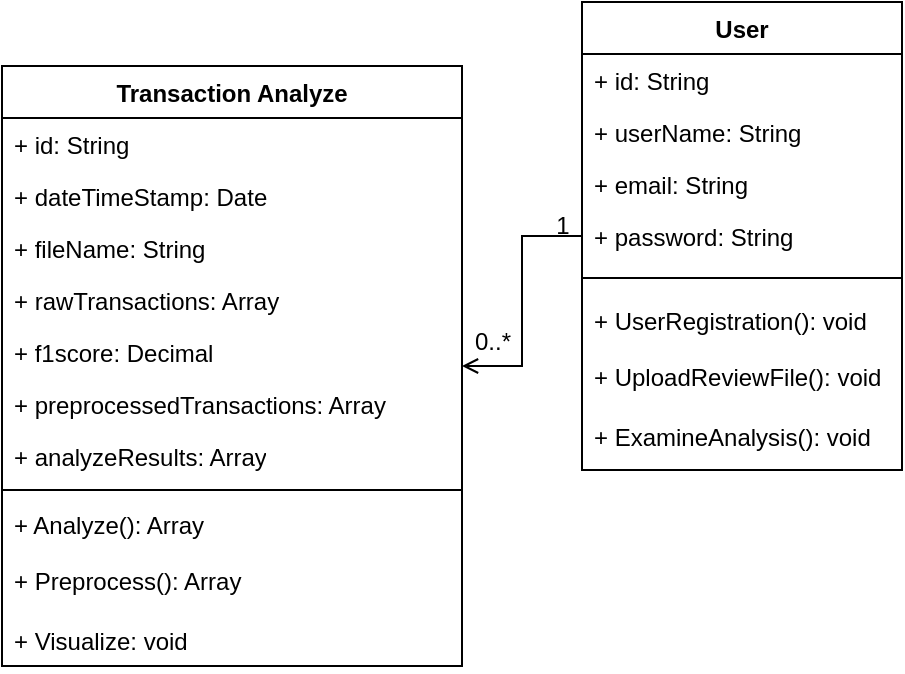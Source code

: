 <mxfile version="19.0.3" type="device"><diagram name="Page-1" id="c4acf3e9-155e-7222-9cf6-157b1a14988f"><mxGraphModel dx="1250" dy="489" grid="1" gridSize="10" guides="1" tooltips="1" connect="1" arrows="1" fold="1" page="1" pageScale="1" pageWidth="850" pageHeight="1100" background="none" math="0" shadow="0"><root><mxCell id="0"/><mxCell id="1" parent="0"/><mxCell id="VfPtL1h3xzZZ-I4M5rt7-3" value="Transaction Analyze" style="swimlane;fontStyle=1;align=center;verticalAlign=top;childLayout=stackLayout;horizontal=1;startSize=26;horizontalStack=0;resizeParent=1;resizeParentMax=0;resizeLast=0;collapsible=1;marginBottom=0;" parent="1" vertex="1"><mxGeometry x="150" y="92" width="230" height="300" as="geometry"/></mxCell><mxCell id="VfPtL1h3xzZZ-I4M5rt7-9" value="+ id: String" style="text;html=1;strokeColor=none;fillColor=none;align=left;verticalAlign=top;spacingLeft=4;spacingRight=4;whiteSpace=wrap;overflow=hidden;rotatable=0;points=[[0,0.5],[1,0.5]];portConstraint=eastwest;" parent="VfPtL1h3xzZZ-I4M5rt7-3" vertex="1"><mxGeometry y="26" width="230" height="26" as="geometry"/></mxCell><mxCell id="VfPtL1h3xzZZ-I4M5rt7-11" value="+ dateTimeStamp: Date" style="text;html=1;strokeColor=none;fillColor=none;align=left;verticalAlign=top;spacingLeft=4;spacingRight=4;whiteSpace=wrap;overflow=hidden;rotatable=0;points=[[0,0.5],[1,0.5]];portConstraint=eastwest;" parent="VfPtL1h3xzZZ-I4M5rt7-3" vertex="1"><mxGeometry y="52" width="230" height="26" as="geometry"/></mxCell><mxCell id="VfPtL1h3xzZZ-I4M5rt7-38" value="+ fileName: String" style="text;html=1;strokeColor=none;fillColor=none;align=left;verticalAlign=top;spacingLeft=4;spacingRight=4;whiteSpace=wrap;overflow=hidden;rotatable=0;points=[[0,0.5],[1,0.5]];portConstraint=eastwest;" parent="VfPtL1h3xzZZ-I4M5rt7-3" vertex="1"><mxGeometry y="78" width="230" height="26" as="geometry"/></mxCell><mxCell id="VfPtL1h3xzZZ-I4M5rt7-40" value="+ rawTransactions: Array" style="text;html=1;strokeColor=none;fillColor=none;align=left;verticalAlign=top;spacingLeft=4;spacingRight=4;whiteSpace=wrap;overflow=hidden;rotatable=0;points=[[0,0.5],[1,0.5]];portConstraint=eastwest;" parent="VfPtL1h3xzZZ-I4M5rt7-3" vertex="1"><mxGeometry y="104" width="230" height="26" as="geometry"/></mxCell><mxCell id="VfPtL1h3xzZZ-I4M5rt7-10" value="+ f1score: Decimal" style="text;html=1;strokeColor=none;fillColor=none;align=left;verticalAlign=top;spacingLeft=4;spacingRight=4;whiteSpace=wrap;overflow=hidden;rotatable=0;points=[[0,0.5],[1,0.5]];portConstraint=eastwest;" parent="VfPtL1h3xzZZ-I4M5rt7-3" vertex="1"><mxGeometry y="130" width="230" height="26" as="geometry"/></mxCell><mxCell id="VfPtL1h3xzZZ-I4M5rt7-37" value="+ preprocessedTransactions: Array" style="text;html=1;strokeColor=none;fillColor=none;align=left;verticalAlign=top;spacingLeft=4;spacingRight=4;whiteSpace=wrap;overflow=hidden;rotatable=0;points=[[0,0.5],[1,0.5]];portConstraint=eastwest;" parent="VfPtL1h3xzZZ-I4M5rt7-3" vertex="1"><mxGeometry y="156" width="230" height="26" as="geometry"/></mxCell><mxCell id="VfPtL1h3xzZZ-I4M5rt7-39" value="+ analyzeResults: Array" style="text;html=1;strokeColor=none;fillColor=none;align=left;verticalAlign=top;spacingLeft=4;spacingRight=4;whiteSpace=wrap;overflow=hidden;rotatable=0;points=[[0,0.5],[1,0.5]];portConstraint=eastwest;" parent="VfPtL1h3xzZZ-I4M5rt7-3" vertex="1"><mxGeometry y="182" width="230" height="26" as="geometry"/></mxCell><mxCell id="VfPtL1h3xzZZ-I4M5rt7-5" value="" style="line;strokeWidth=1;fillColor=none;align=left;verticalAlign=middle;spacingTop=-1;spacingLeft=3;spacingRight=3;rotatable=0;labelPosition=right;points=[];portConstraint=eastwest;" parent="VfPtL1h3xzZZ-I4M5rt7-3" vertex="1"><mxGeometry y="208" width="230" height="8" as="geometry"/></mxCell><mxCell id="VfPtL1h3xzZZ-I4M5rt7-6" value="+ Analyze(): Array" style="text;strokeColor=none;fillColor=none;align=left;verticalAlign=top;spacingLeft=4;spacingRight=4;overflow=hidden;rotatable=0;points=[[0,0.5],[1,0.5]];portConstraint=eastwest;" parent="VfPtL1h3xzZZ-I4M5rt7-3" vertex="1"><mxGeometry y="216" width="230" height="28" as="geometry"/></mxCell><mxCell id="VfPtL1h3xzZZ-I4M5rt7-36" value="+ Preprocess(): Array" style="text;strokeColor=none;fillColor=none;align=left;verticalAlign=top;spacingLeft=4;spacingRight=4;overflow=hidden;rotatable=0;points=[[0,0.5],[1,0.5]];portConstraint=eastwest;" parent="VfPtL1h3xzZZ-I4M5rt7-3" vertex="1"><mxGeometry y="244" width="230" height="30" as="geometry"/></mxCell><mxCell id="VfPtL1h3xzZZ-I4M5rt7-12" value="+ Visualize: void" style="text;strokeColor=none;fillColor=none;align=left;verticalAlign=top;spacingLeft=4;spacingRight=4;overflow=hidden;rotatable=0;points=[[0,0.5],[1,0.5]];portConstraint=eastwest;" parent="VfPtL1h3xzZZ-I4M5rt7-3" vertex="1"><mxGeometry y="274" width="230" height="26" as="geometry"/></mxCell><mxCell id="VfPtL1h3xzZZ-I4M5rt7-15" value="User" style="swimlane;fontStyle=1;align=center;verticalAlign=top;childLayout=stackLayout;horizontal=1;startSize=26;horizontalStack=0;resizeParent=1;resizeParentMax=0;resizeLast=0;collapsible=1;marginBottom=0;" parent="1" vertex="1"><mxGeometry x="440" y="60" width="160" height="234" as="geometry"/></mxCell><mxCell id="VfPtL1h3xzZZ-I4M5rt7-16" value="+ id: String" style="text;html=1;strokeColor=none;fillColor=none;align=left;verticalAlign=top;spacingLeft=4;spacingRight=4;whiteSpace=wrap;overflow=hidden;rotatable=0;points=[[0,0.5],[1,0.5]];portConstraint=eastwest;" parent="VfPtL1h3xzZZ-I4M5rt7-15" vertex="1"><mxGeometry y="26" width="160" height="26" as="geometry"/></mxCell><mxCell id="VfPtL1h3xzZZ-I4M5rt7-17" value="+ userName: String" style="text;html=1;strokeColor=none;fillColor=none;align=left;verticalAlign=top;spacingLeft=4;spacingRight=4;whiteSpace=wrap;overflow=hidden;rotatable=0;points=[[0,0.5],[1,0.5]];portConstraint=eastwest;" parent="VfPtL1h3xzZZ-I4M5rt7-15" vertex="1"><mxGeometry y="52" width="160" height="26" as="geometry"/></mxCell><mxCell id="VfPtL1h3xzZZ-I4M5rt7-18" value="+ email: String" style="text;html=1;strokeColor=none;fillColor=none;align=left;verticalAlign=top;spacingLeft=4;spacingRight=4;whiteSpace=wrap;overflow=hidden;rotatable=0;points=[[0,0.5],[1,0.5]];portConstraint=eastwest;" parent="VfPtL1h3xzZZ-I4M5rt7-15" vertex="1"><mxGeometry y="78" width="160" height="26" as="geometry"/></mxCell><mxCell id="VfPtL1h3xzZZ-I4M5rt7-22" value="+ password: String" style="text;html=1;strokeColor=none;fillColor=none;align=left;verticalAlign=top;spacingLeft=4;spacingRight=4;whiteSpace=wrap;overflow=hidden;rotatable=0;points=[[0,0.5],[1,0.5]];portConstraint=eastwest;" parent="VfPtL1h3xzZZ-I4M5rt7-15" vertex="1"><mxGeometry y="104" width="160" height="26" as="geometry"/></mxCell><mxCell id="VfPtL1h3xzZZ-I4M5rt7-19" value="" style="line;strokeWidth=1;fillColor=none;align=left;verticalAlign=middle;spacingTop=-1;spacingLeft=3;spacingRight=3;rotatable=0;labelPosition=right;points=[];portConstraint=eastwest;" parent="VfPtL1h3xzZZ-I4M5rt7-15" vertex="1"><mxGeometry y="130" width="160" height="16" as="geometry"/></mxCell><mxCell id="VfPtL1h3xzZZ-I4M5rt7-20" value="+ UserRegistration(): void" style="text;strokeColor=none;fillColor=none;align=left;verticalAlign=top;spacingLeft=4;spacingRight=4;overflow=hidden;rotatable=0;points=[[0,0.5],[1,0.5]];portConstraint=eastwest;" parent="VfPtL1h3xzZZ-I4M5rt7-15" vertex="1"><mxGeometry y="146" width="160" height="28" as="geometry"/></mxCell><mxCell id="VfPtL1h3xzZZ-I4M5rt7-23" value="+ UploadReviewFile(): void" style="text;strokeColor=none;fillColor=none;align=left;verticalAlign=top;spacingLeft=4;spacingRight=4;overflow=hidden;rotatable=0;points=[[0,0.5],[1,0.5]];portConstraint=eastwest;" parent="VfPtL1h3xzZZ-I4M5rt7-15" vertex="1"><mxGeometry y="174" width="160" height="30" as="geometry"/></mxCell><mxCell id="VfPtL1h3xzZZ-I4M5rt7-21" value="+ ExamineAnalysis(): void" style="text;strokeColor=none;fillColor=none;align=left;verticalAlign=top;spacingLeft=4;spacingRight=4;overflow=hidden;rotatable=0;points=[[0,0.5],[1,0.5]];portConstraint=eastwest;" parent="VfPtL1h3xzZZ-I4M5rt7-15" vertex="1"><mxGeometry y="204" width="160" height="30" as="geometry"/></mxCell><mxCell id="VfPtL1h3xzZZ-I4M5rt7-24" style="edgeStyle=orthogonalEdgeStyle;rounded=0;orthogonalLoop=1;jettySize=auto;html=1;exitX=0;exitY=0.5;exitDx=0;exitDy=0;entryX=1;entryY=0.5;entryDx=0;entryDy=0;endArrow=open;endFill=0;" parent="1" source="VfPtL1h3xzZZ-I4M5rt7-22" target="VfPtL1h3xzZZ-I4M5rt7-3" edge="1"><mxGeometry relative="1" as="geometry"/></mxCell><mxCell id="VfPtL1h3xzZZ-I4M5rt7-26" value="0..*" style="text;html=1;align=center;verticalAlign=middle;resizable=0;points=[];autosize=1;strokeColor=none;fillColor=none;" parent="1" vertex="1"><mxGeometry x="380" y="220" width="30" height="20" as="geometry"/></mxCell><mxCell id="VfPtL1h3xzZZ-I4M5rt7-27" value="1" style="text;html=1;align=center;verticalAlign=middle;resizable=0;points=[];autosize=1;strokeColor=none;fillColor=none;" parent="1" vertex="1"><mxGeometry x="420" y="162" width="20" height="20" as="geometry"/></mxCell></root></mxGraphModel></diagram></mxfile>